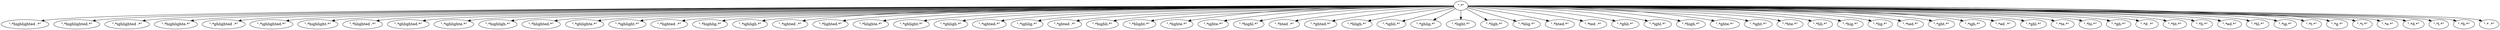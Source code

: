 digraph {
    0 [ label = "\".*\"" ]
    1 [ label = "\".*highlighted .*\"" ]
    2 [ label = "\".*highlighted.*\"" ]
    3 [ label = "\".*ighlighted .*\"" ]
    4 [ label = "\".*highlighte.*\"" ]
    5 [ label = "\".*ghlighted .*\"" ]
    6 [ label = "\".*ighlighted.*\"" ]
    7 [ label = "\".*highlight.*\"" ]
    8 [ label = "\".*hlighted .*\"" ]
    9 [ label = "\".*ghlighted.*\"" ]
    10 [ label = "\".*ighlighte.*\"" ]
    11 [ label = "\".*highligh.*\"" ]
    12 [ label = "\".*hlighted.*\"" ]
    13 [ label = "\".*ghlighte.*\"" ]
    14 [ label = "\".*ighlight.*\"" ]
    15 [ label = "\".*lighted .*\"" ]
    16 [ label = "\".*highlig.*\"" ]
    17 [ label = "\".*ighligh.*\"" ]
    18 [ label = "\".*ighted .*\"" ]
    19 [ label = "\".*lighted.*\"" ]
    20 [ label = "\".*hlighte.*\"" ]
    21 [ label = "\".*ghlight.*\"" ]
    22 [ label = "\".*ghligh.*\"" ]
    23 [ label = "\".*ighted.*\"" ]
    24 [ label = "\".*ighlig.*\"" ]
    25 [ label = "\".*ghted .*\"" ]
    26 [ label = "\".*highli.*\"" ]
    27 [ label = "\".*hlight.*\"" ]
    28 [ label = "\".*lighte.*\"" ]
    29 [ label = "\".*ighte.*\"" ]
    30 [ label = "\".*highl.*\"" ]
    31 [ label = "\".*hted .*\"" ]
    32 [ label = "\".*ghted.*\"" ]
    33 [ label = "\".*hligh.*\"" ]
    34 [ label = "\".*ighli.*\"" ]
    35 [ label = "\".*ghlig.*\"" ]
    36 [ label = "\".*light.*\"" ]
    37 [ label = "\".*ligh.*\"" ]
    38 [ label = "\".*hlig.*\"" ]
    39 [ label = "\".*hted.*\"" ]
    40 [ label = "\".*ted .*\"" ]
    41 [ label = "\".*ghli.*\"" ]
    42 [ label = "\".*ighl.*\"" ]
    43 [ label = "\".*high.*\"" ]
    44 [ label = "\".*ghte.*\"" ]
    45 [ label = "\".*ight.*\"" ]
    46 [ label = "\".*hte.*\"" ]
    47 [ label = "\".*hli.*\"" ]
    48 [ label = "\".*hig.*\"" ]
    49 [ label = "\".*lig.*\"" ]
    50 [ label = "\".*ted.*\"" ]
    51 [ label = "\".*ght.*\"" ]
    52 [ label = "\".*igh.*\"" ]
    53 [ label = "\".*ed .*\"" ]
    54 [ label = "\".*ghl.*\"" ]
    55 [ label = "\".*te.*\"" ]
    56 [ label = "\".*hi.*\"" ]
    57 [ label = "\".*gh.*\"" ]
    58 [ label = "\".*d .*\"" ]
    59 [ label = "\".*ht.*\"" ]
    60 [ label = "\".*li.*\"" ]
    61 [ label = "\".*ed.*\"" ]
    62 [ label = "\".*hl.*\"" ]
    63 [ label = "\".*ig.*\"" ]
    64 [ label = "\".*t.*\"" ]
    65 [ label = "\".*g.*\"" ]
    66 [ label = "\".*i.*\"" ]
    67 [ label = "\".*e.*\"" ]
    68 [ label = "\".*d.*\"" ]
    69 [ label = "\".*l.*\"" ]
    70 [ label = "\".*h.*\"" ]
    71 [ label = "\".* .*\"" ]
    0 -> 1 [ ]
    0 -> 2 [ ]
    0 -> 3 [ ]
    0 -> 4 [ ]
    0 -> 5 [ ]
    0 -> 6 [ ]
    0 -> 7 [ ]
    0 -> 8 [ ]
    0 -> 9 [ ]
    0 -> 10 [ ]
    0 -> 11 [ ]
    0 -> 12 [ ]
    0 -> 13 [ ]
    0 -> 14 [ ]
    0 -> 15 [ ]
    0 -> 16 [ ]
    0 -> 17 [ ]
    0 -> 18 [ ]
    0 -> 19 [ ]
    0 -> 20 [ ]
    0 -> 21 [ ]
    0 -> 22 [ ]
    0 -> 23 [ ]
    0 -> 24 [ ]
    0 -> 25 [ ]
    0 -> 26 [ ]
    0 -> 27 [ ]
    0 -> 28 [ ]
    0 -> 29 [ ]
    0 -> 30 [ ]
    0 -> 31 [ ]
    0 -> 32 [ ]
    0 -> 33 [ ]
    0 -> 34 [ ]
    0 -> 35 [ ]
    0 -> 36 [ ]
    0 -> 37 [ ]
    0 -> 38 [ ]
    0 -> 39 [ ]
    0 -> 40 [ ]
    0 -> 41 [ ]
    0 -> 42 [ ]
    0 -> 43 [ ]
    0 -> 44 [ ]
    0 -> 45 [ ]
    0 -> 46 [ ]
    0 -> 47 [ ]
    0 -> 48 [ ]
    0 -> 49 [ ]
    0 -> 50 [ ]
    0 -> 51 [ ]
    0 -> 52 [ ]
    0 -> 53 [ ]
    0 -> 54 [ ]
    0 -> 55 [ ]
    0 -> 56 [ ]
    0 -> 57 [ ]
    0 -> 58 [ ]
    0 -> 59 [ ]
    0 -> 60 [ ]
    0 -> 61 [ ]
    0 -> 62 [ ]
    0 -> 63 [ ]
    0 -> 64 [ ]
    0 -> 65 [ ]
    0 -> 66 [ ]
    0 -> 67 [ ]
    0 -> 68 [ ]
    0 -> 69 [ ]
    0 -> 70 [ ]
    0 -> 71 [ ]
}
